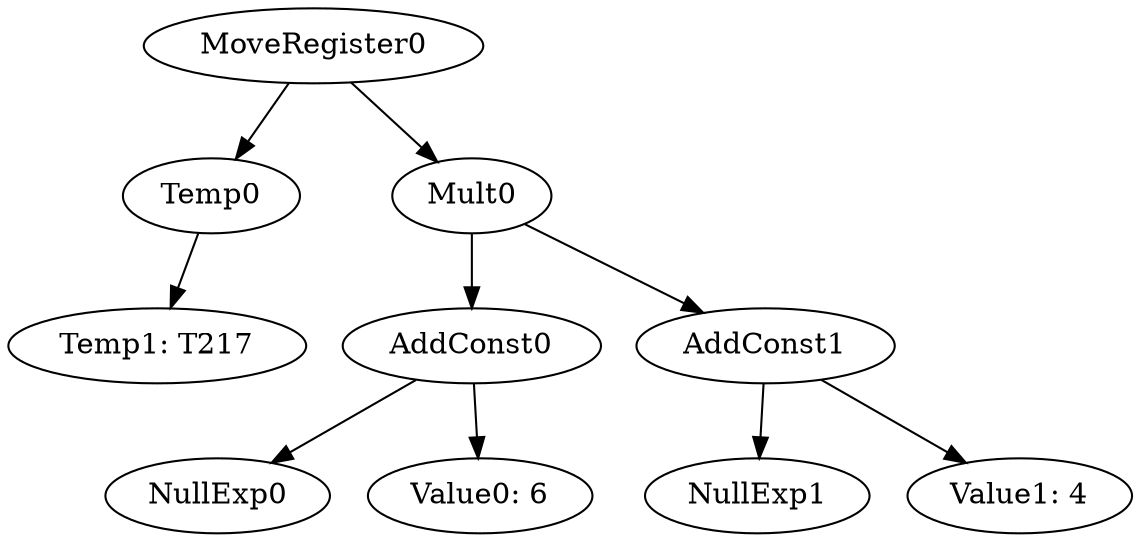 digraph {
	ordering = out;
	AddConst1 -> NullExp1;
	AddConst1 -> "Value1: 4";
	Temp0 -> "Temp1: T217";
	AddConst0 -> NullExp0;
	AddConst0 -> "Value0: 6";
	MoveRegister0 -> Temp0;
	MoveRegister0 -> Mult0;
	Mult0 -> AddConst0;
	Mult0 -> AddConst1;
}

